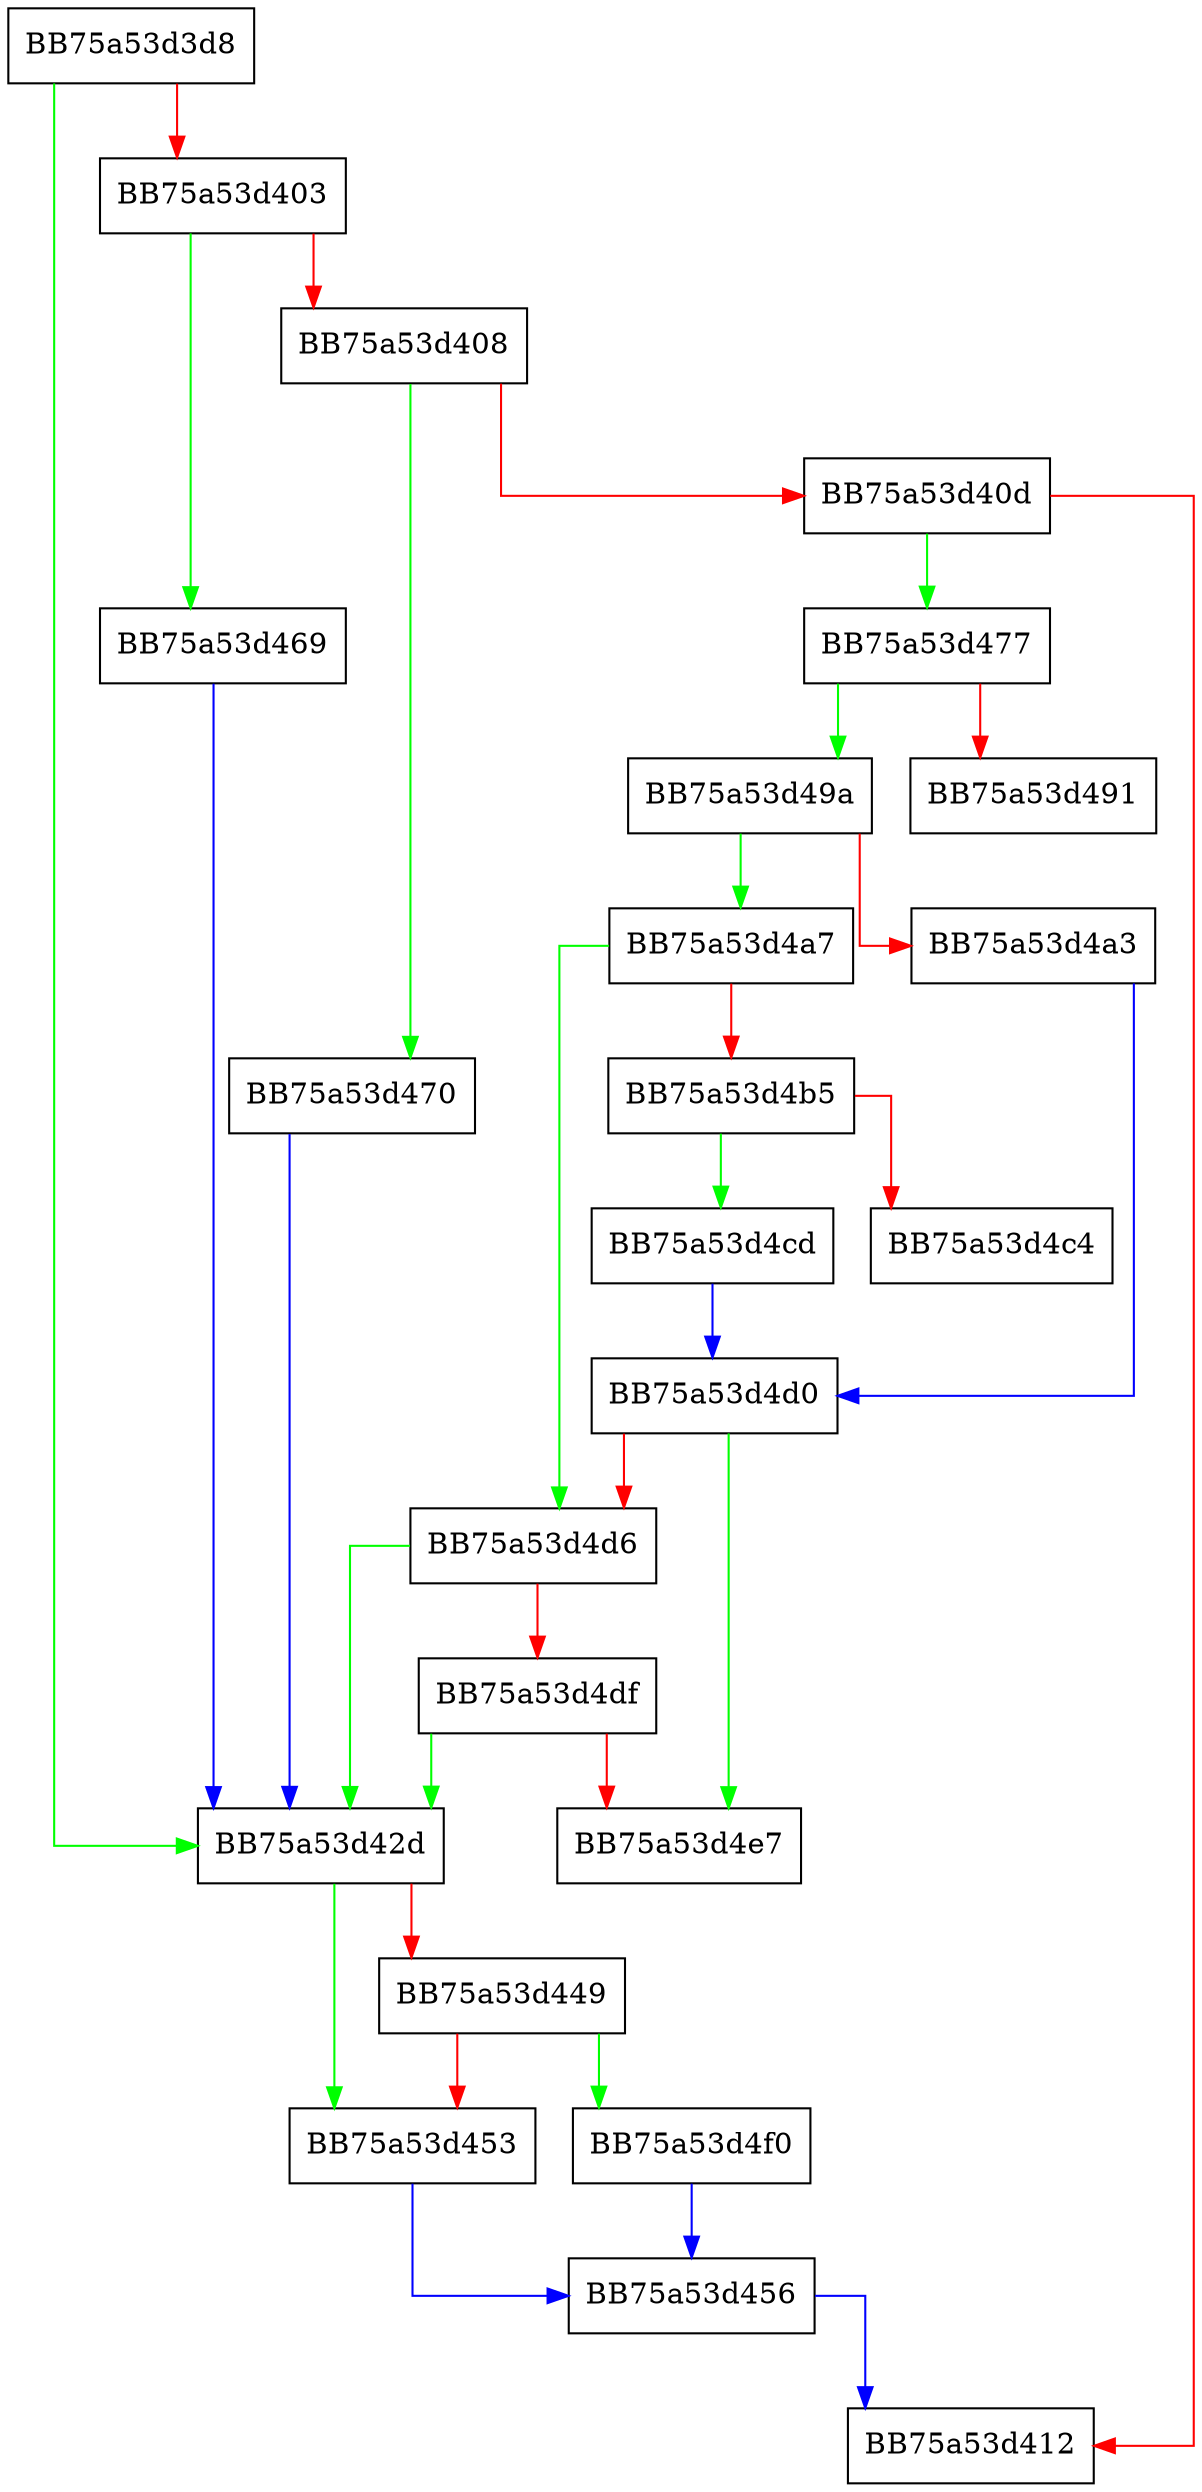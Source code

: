 digraph _Quantifier {
  node [shape="box"];
  graph [splines=ortho];
  BB75a53d3d8 -> BB75a53d42d [color="green"];
  BB75a53d3d8 -> BB75a53d403 [color="red"];
  BB75a53d403 -> BB75a53d469 [color="green"];
  BB75a53d403 -> BB75a53d408 [color="red"];
  BB75a53d408 -> BB75a53d470 [color="green"];
  BB75a53d408 -> BB75a53d40d [color="red"];
  BB75a53d40d -> BB75a53d477 [color="green"];
  BB75a53d40d -> BB75a53d412 [color="red"];
  BB75a53d42d -> BB75a53d453 [color="green"];
  BB75a53d42d -> BB75a53d449 [color="red"];
  BB75a53d449 -> BB75a53d4f0 [color="green"];
  BB75a53d449 -> BB75a53d453 [color="red"];
  BB75a53d453 -> BB75a53d456 [color="blue"];
  BB75a53d456 -> BB75a53d412 [color="blue"];
  BB75a53d469 -> BB75a53d42d [color="blue"];
  BB75a53d470 -> BB75a53d42d [color="blue"];
  BB75a53d477 -> BB75a53d49a [color="green"];
  BB75a53d477 -> BB75a53d491 [color="red"];
  BB75a53d49a -> BB75a53d4a7 [color="green"];
  BB75a53d49a -> BB75a53d4a3 [color="red"];
  BB75a53d4a3 -> BB75a53d4d0 [color="blue"];
  BB75a53d4a7 -> BB75a53d4d6 [color="green"];
  BB75a53d4a7 -> BB75a53d4b5 [color="red"];
  BB75a53d4b5 -> BB75a53d4cd [color="green"];
  BB75a53d4b5 -> BB75a53d4c4 [color="red"];
  BB75a53d4cd -> BB75a53d4d0 [color="blue"];
  BB75a53d4d0 -> BB75a53d4e7 [color="green"];
  BB75a53d4d0 -> BB75a53d4d6 [color="red"];
  BB75a53d4d6 -> BB75a53d42d [color="green"];
  BB75a53d4d6 -> BB75a53d4df [color="red"];
  BB75a53d4df -> BB75a53d42d [color="green"];
  BB75a53d4df -> BB75a53d4e7 [color="red"];
  BB75a53d4f0 -> BB75a53d456 [color="blue"];
}